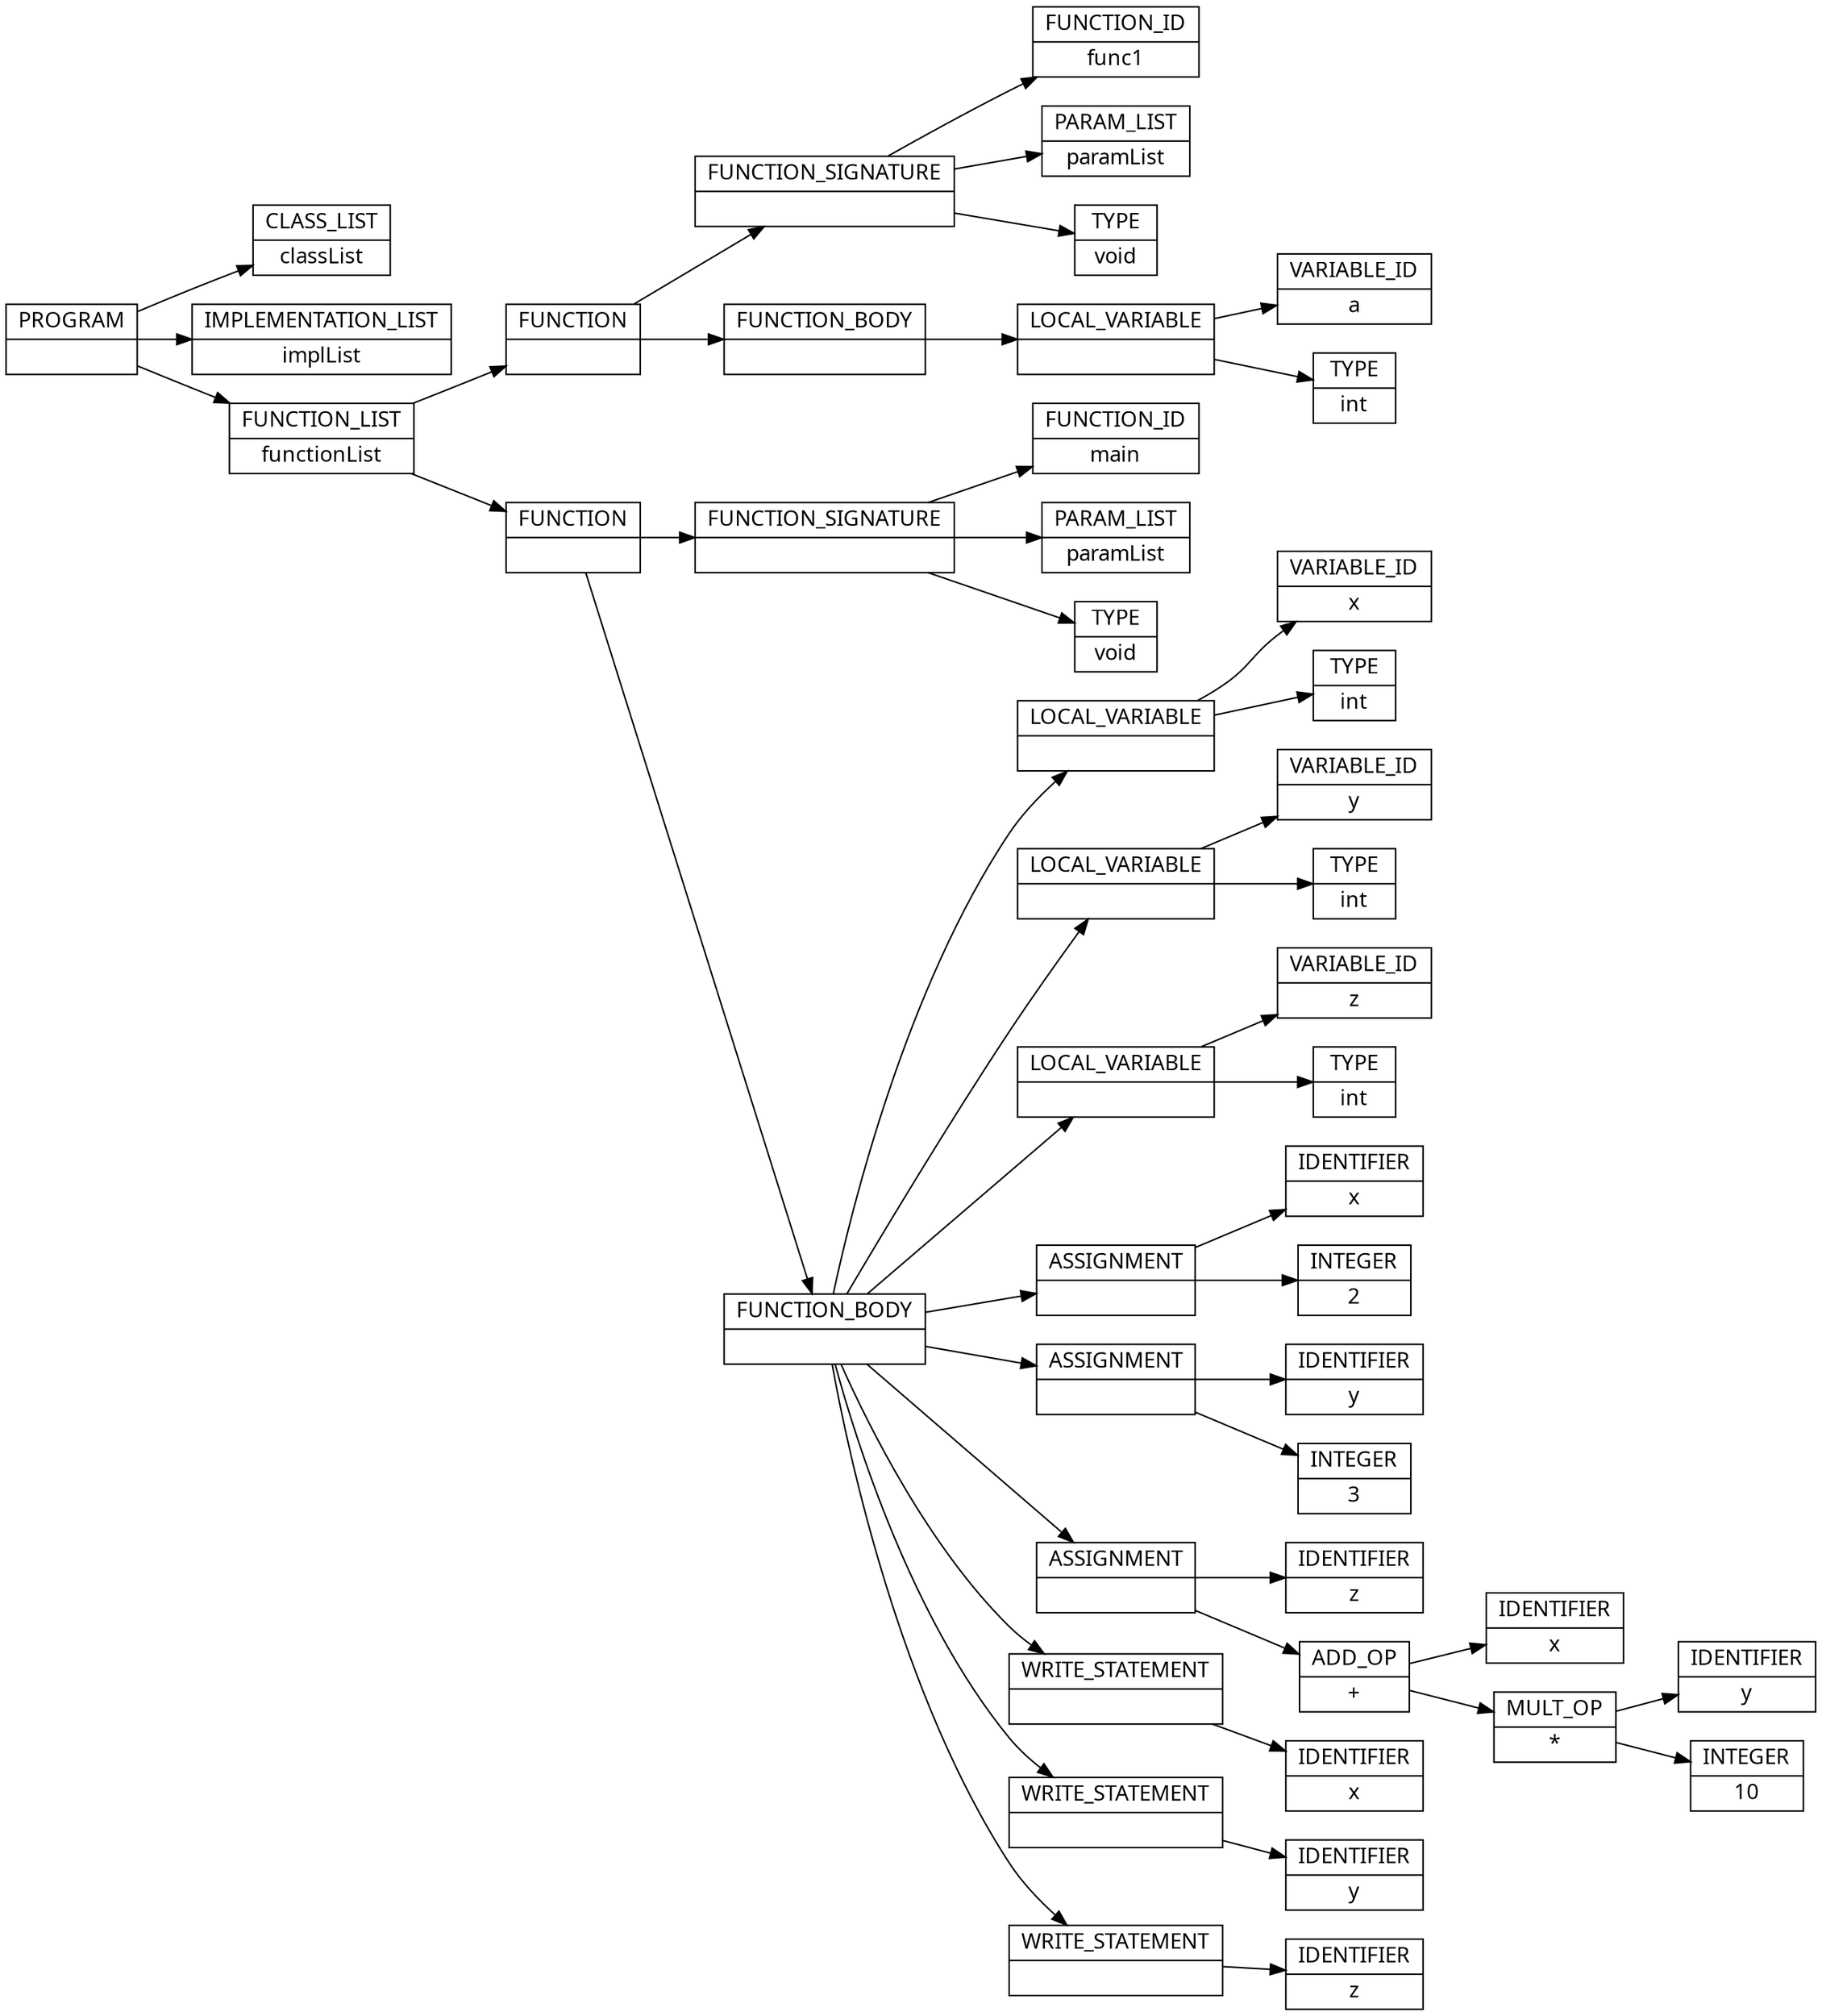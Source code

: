 digraph AST {
  node [shape=record];
    node [fontname=Sans];charset="UTF-8" splines=true splines=spline rankdir =LR
  node3 [label="PROGRAM |  "];
  node0 [label="CLASS_LIST | classList "];
  node1 [label="IMPLEMENTATION_LIST | implList "];
  node2 [label="FUNCTION_LIST | functionList "];
  node12 [label="FUNCTION |  "];
  node7 [label="FUNCTION_SIGNATURE |  "];
  node4 [label="FUNCTION_ID | func1 "];
  node5 [label="PARAM_LIST | paramList "];
  node6 [label="TYPE | void "];
  node8 [label="FUNCTION_BODY |  "];
  node11 [label="LOCAL_VARIABLE |  "];
  node9 [label="VARIABLE_ID | a "];
  node10 [label="TYPE | int "];
  node49 [label="FUNCTION |  "];
  node16 [label="FUNCTION_SIGNATURE |  "];
  node13 [label="FUNCTION_ID | main "];
  node14 [label="PARAM_LIST | paramList "];
  node15 [label="TYPE | void "];
  node17 [label="FUNCTION_BODY |  "];
  node20 [label="LOCAL_VARIABLE |  "];
  node18 [label="VARIABLE_ID | x "];
  node19 [label="TYPE | int "];
  node23 [label="LOCAL_VARIABLE |  "];
  node21 [label="VARIABLE_ID | y "];
  node22 [label="TYPE | int "];
  node26 [label="LOCAL_VARIABLE |  "];
  node24 [label="VARIABLE_ID | z "];
  node25 [label="TYPE | int "];
  node30 [label="ASSIGNMENT |  "];
  node27 [label="IDENTIFIER | x "];
  node29 [label="INTEGER | 2 "];
  node34 [label="ASSIGNMENT |  "];
  node31 [label="IDENTIFIER | y "];
  node33 [label="INTEGER | 3 "];
  node42 [label="ASSIGNMENT |  "];
  node35 [label="IDENTIFIER | z "];
  node38 [label="ADD_OP | + "];
  node37 [label="IDENTIFIER | x "];
  node40 [label="MULT_OP | * "];
  node39 [label="IDENTIFIER | y "];
  node41 [label="INTEGER | 10 "];
  node44 [label="WRITE_STATEMENT |  "];
  node43 [label="IDENTIFIER | x "];
  node46 [label="WRITE_STATEMENT |  "];
  node45 [label="IDENTIFIER | y "];
  node48 [label="WRITE_STATEMENT |  "];
  node47 [label="IDENTIFIER | z "];
  node3 -> node0;
  node3 -> node1;
  node3 -> node2;
  node2 -> node12;
  node12 -> node7;
  node7 -> node4;
  node7 -> node5;
  node7 -> node6;
  node12 -> node8;
  node8 -> node11;
  node11 -> node9;
  node11 -> node10;
  node2 -> node49;
  node49 -> node16;
  node16 -> node13;
  node16 -> node14;
  node16 -> node15;
  node49 -> node17;
  node17 -> node20;
  node20 -> node18;
  node20 -> node19;
  node17 -> node23;
  node23 -> node21;
  node23 -> node22;
  node17 -> node26;
  node26 -> node24;
  node26 -> node25;
  node17 -> node30;
  node30 -> node27;
  node30 -> node29;
  node17 -> node34;
  node34 -> node31;
  node34 -> node33;
  node17 -> node42;
  node42 -> node35;
  node42 -> node38;
  node38 -> node37;
  node38 -> node40;
  node40 -> node39;
  node40 -> node41;
  node17 -> node44;
  node44 -> node43;
  node17 -> node46;
  node46 -> node45;
  node17 -> node48;
  node48 -> node47;
}
